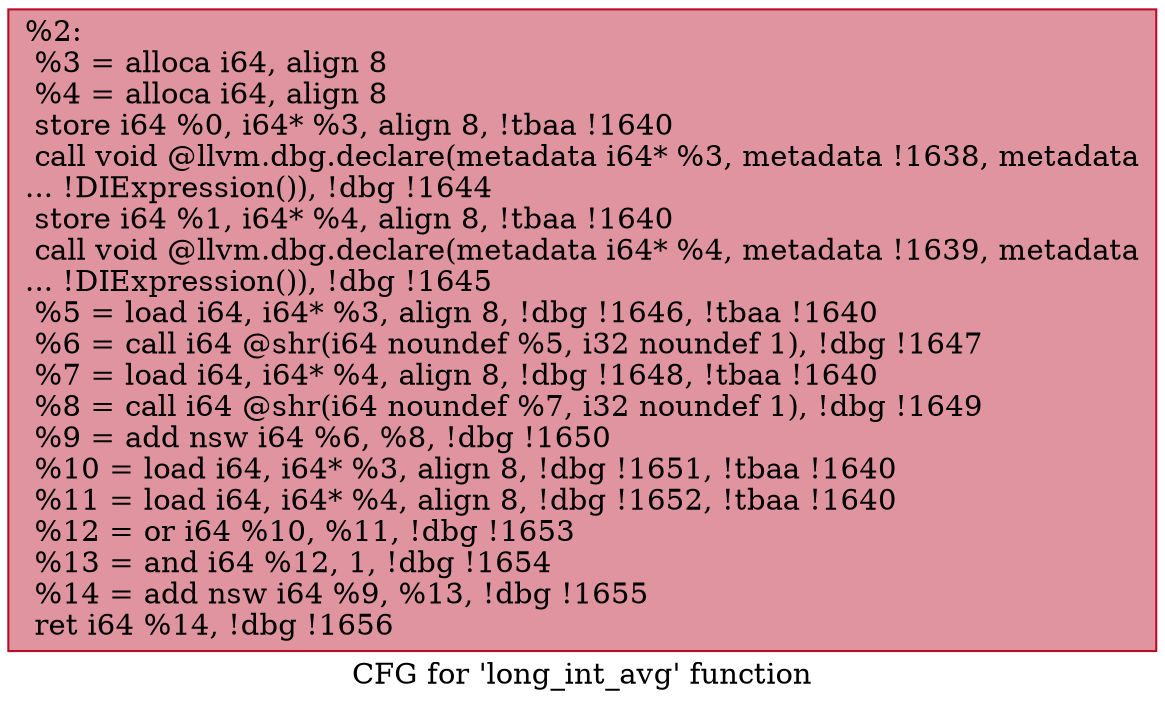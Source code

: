 digraph "CFG for 'long_int_avg' function" {
	label="CFG for 'long_int_avg' function";

	Node0x18f1880 [shape=record,color="#b70d28ff", style=filled, fillcolor="#b70d2870",label="{%2:\l  %3 = alloca i64, align 8\l  %4 = alloca i64, align 8\l  store i64 %0, i64* %3, align 8, !tbaa !1640\l  call void @llvm.dbg.declare(metadata i64* %3, metadata !1638, metadata\l... !DIExpression()), !dbg !1644\l  store i64 %1, i64* %4, align 8, !tbaa !1640\l  call void @llvm.dbg.declare(metadata i64* %4, metadata !1639, metadata\l... !DIExpression()), !dbg !1645\l  %5 = load i64, i64* %3, align 8, !dbg !1646, !tbaa !1640\l  %6 = call i64 @shr(i64 noundef %5, i32 noundef 1), !dbg !1647\l  %7 = load i64, i64* %4, align 8, !dbg !1648, !tbaa !1640\l  %8 = call i64 @shr(i64 noundef %7, i32 noundef 1), !dbg !1649\l  %9 = add nsw i64 %6, %8, !dbg !1650\l  %10 = load i64, i64* %3, align 8, !dbg !1651, !tbaa !1640\l  %11 = load i64, i64* %4, align 8, !dbg !1652, !tbaa !1640\l  %12 = or i64 %10, %11, !dbg !1653\l  %13 = and i64 %12, 1, !dbg !1654\l  %14 = add nsw i64 %9, %13, !dbg !1655\l  ret i64 %14, !dbg !1656\l}"];
}
